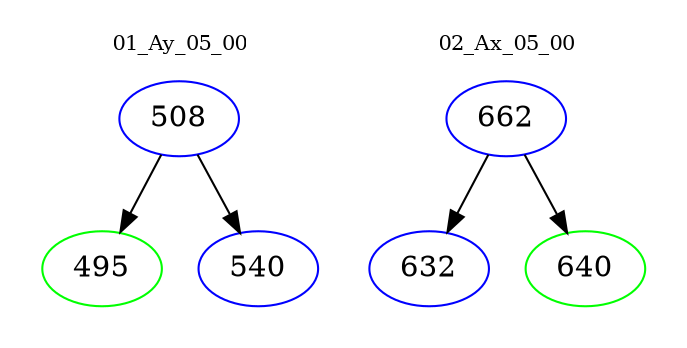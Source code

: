 digraph{
subgraph cluster_0 {
color = white
label = "01_Ay_05_00";
fontsize=10;
T0_508 [label="508", color="blue"]
T0_508 -> T0_495 [color="black"]
T0_495 [label="495", color="green"]
T0_508 -> T0_540 [color="black"]
T0_540 [label="540", color="blue"]
}
subgraph cluster_1 {
color = white
label = "02_Ax_05_00";
fontsize=10;
T1_662 [label="662", color="blue"]
T1_662 -> T1_632 [color="black"]
T1_632 [label="632", color="blue"]
T1_662 -> T1_640 [color="black"]
T1_640 [label="640", color="green"]
}
}
